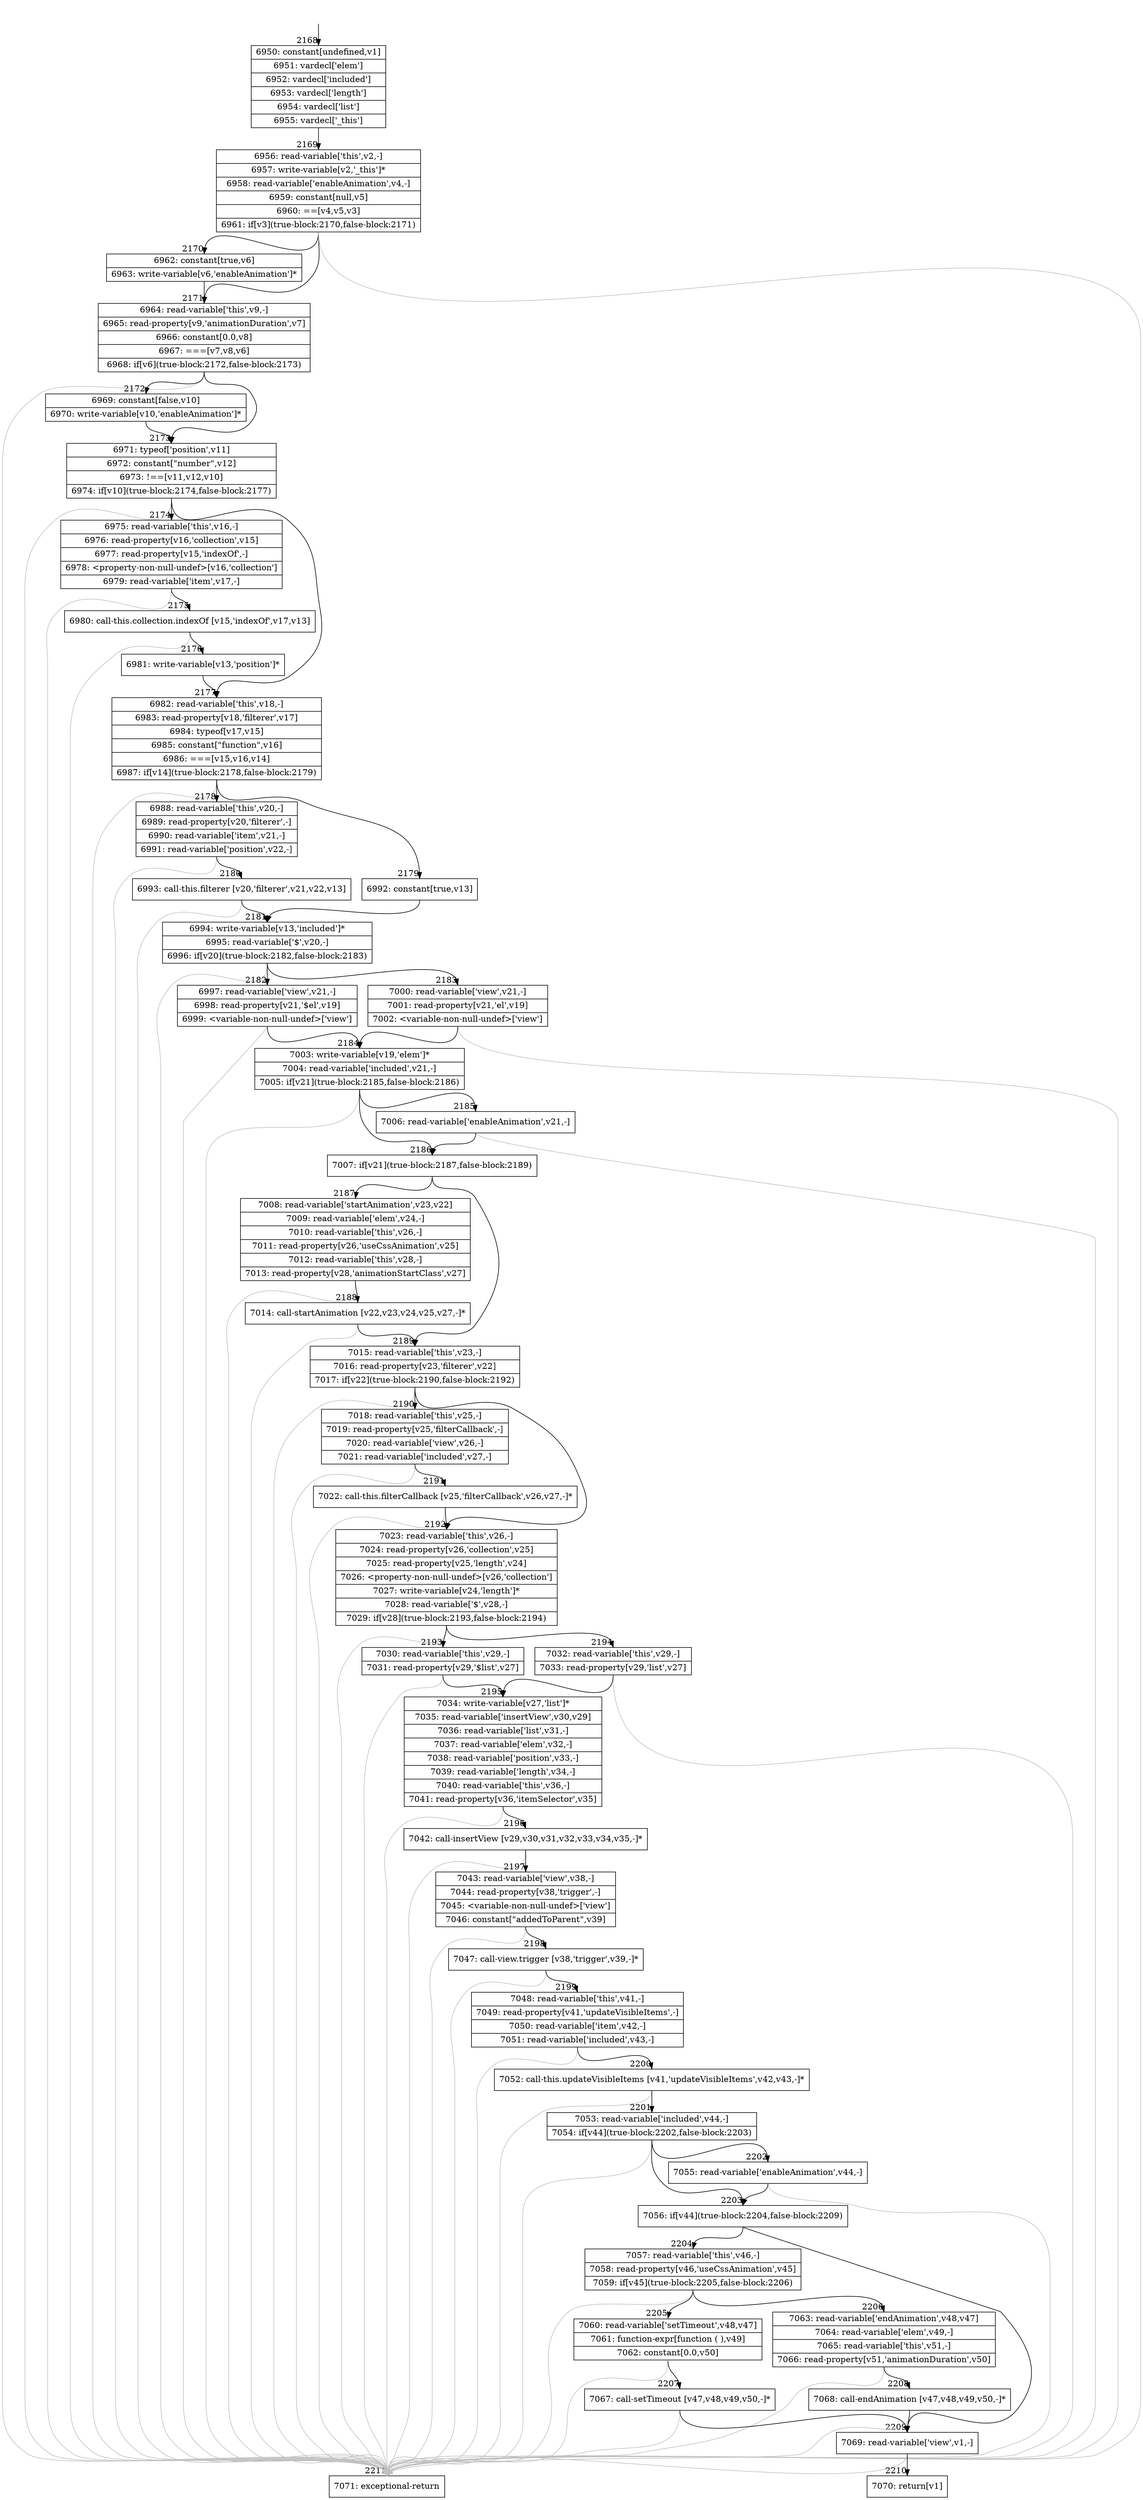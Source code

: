 digraph {
rankdir="TD"
BB_entry178[shape=none,label=""];
BB_entry178 -> BB2168 [tailport=s, headport=n, headlabel="    2168"]
BB2168 [shape=record label="{6950: constant[undefined,v1]|6951: vardecl['elem']|6952: vardecl['included']|6953: vardecl['length']|6954: vardecl['list']|6955: vardecl['_this']}" ] 
BB2168 -> BB2169 [tailport=s, headport=n, headlabel="      2169"]
BB2169 [shape=record label="{6956: read-variable['this',v2,-]|6957: write-variable[v2,'_this']*|6958: read-variable['enableAnimation',v4,-]|6959: constant[null,v5]|6960: ==[v4,v5,v3]|6961: if[v3](true-block:2170,false-block:2171)}" ] 
BB2169 -> BB2170 [tailport=s, headport=n, headlabel="      2170"]
BB2169 -> BB2171 [tailport=s, headport=n, headlabel="      2171"]
BB2169 -> BB2211 [tailport=s, headport=n, color=gray, headlabel="      2211"]
BB2170 [shape=record label="{6962: constant[true,v6]|6963: write-variable[v6,'enableAnimation']*}" ] 
BB2170 -> BB2171 [tailport=s, headport=n]
BB2171 [shape=record label="{6964: read-variable['this',v9,-]|6965: read-property[v9,'animationDuration',v7]|6966: constant[0.0,v8]|6967: ===[v7,v8,v6]|6968: if[v6](true-block:2172,false-block:2173)}" ] 
BB2171 -> BB2172 [tailport=s, headport=n, headlabel="      2172"]
BB2171 -> BB2173 [tailport=s, headport=n, headlabel="      2173"]
BB2171 -> BB2211 [tailport=s, headport=n, color=gray]
BB2172 [shape=record label="{6969: constant[false,v10]|6970: write-variable[v10,'enableAnimation']*}" ] 
BB2172 -> BB2173 [tailport=s, headport=n]
BB2173 [shape=record label="{6971: typeof['position',v11]|6972: constant[\"number\",v12]|6973: !==[v11,v12,v10]|6974: if[v10](true-block:2174,false-block:2177)}" ] 
BB2173 -> BB2174 [tailport=s, headport=n, headlabel="      2174"]
BB2173 -> BB2177 [tailport=s, headport=n, headlabel="      2177"]
BB2173 -> BB2211 [tailport=s, headport=n, color=gray]
BB2174 [shape=record label="{6975: read-variable['this',v16,-]|6976: read-property[v16,'collection',v15]|6977: read-property[v15,'indexOf',-]|6978: \<property-non-null-undef\>[v16,'collection']|6979: read-variable['item',v17,-]}" ] 
BB2174 -> BB2175 [tailport=s, headport=n, headlabel="      2175"]
BB2174 -> BB2211 [tailport=s, headport=n, color=gray]
BB2175 [shape=record label="{6980: call-this.collection.indexOf [v15,'indexOf',v17,v13]}" ] 
BB2175 -> BB2176 [tailport=s, headport=n, headlabel="      2176"]
BB2175 -> BB2211 [tailport=s, headport=n, color=gray]
BB2176 [shape=record label="{6981: write-variable[v13,'position']*}" ] 
BB2176 -> BB2177 [tailport=s, headport=n]
BB2177 [shape=record label="{6982: read-variable['this',v18,-]|6983: read-property[v18,'filterer',v17]|6984: typeof[v17,v15]|6985: constant[\"function\",v16]|6986: ===[v15,v16,v14]|6987: if[v14](true-block:2178,false-block:2179)}" ] 
BB2177 -> BB2178 [tailport=s, headport=n, headlabel="      2178"]
BB2177 -> BB2179 [tailport=s, headport=n, headlabel="      2179"]
BB2177 -> BB2211 [tailport=s, headport=n, color=gray]
BB2178 [shape=record label="{6988: read-variable['this',v20,-]|6989: read-property[v20,'filterer',-]|6990: read-variable['item',v21,-]|6991: read-variable['position',v22,-]}" ] 
BB2178 -> BB2180 [tailport=s, headport=n, headlabel="      2180"]
BB2178 -> BB2211 [tailport=s, headport=n, color=gray]
BB2179 [shape=record label="{6992: constant[true,v13]}" ] 
BB2179 -> BB2181 [tailport=s, headport=n, headlabel="      2181"]
BB2180 [shape=record label="{6993: call-this.filterer [v20,'filterer',v21,v22,v13]}" ] 
BB2180 -> BB2181 [tailport=s, headport=n]
BB2180 -> BB2211 [tailport=s, headport=n, color=gray]
BB2181 [shape=record label="{6994: write-variable[v13,'included']*|6995: read-variable['$',v20,-]|6996: if[v20](true-block:2182,false-block:2183)}" ] 
BB2181 -> BB2182 [tailport=s, headport=n, headlabel="      2182"]
BB2181 -> BB2183 [tailport=s, headport=n, headlabel="      2183"]
BB2181 -> BB2211 [tailport=s, headport=n, color=gray]
BB2182 [shape=record label="{6997: read-variable['view',v21,-]|6998: read-property[v21,'$el',v19]|6999: \<variable-non-null-undef\>['view']}" ] 
BB2182 -> BB2184 [tailport=s, headport=n, headlabel="      2184"]
BB2182 -> BB2211 [tailport=s, headport=n, color=gray]
BB2183 [shape=record label="{7000: read-variable['view',v21,-]|7001: read-property[v21,'el',v19]|7002: \<variable-non-null-undef\>['view']}" ] 
BB2183 -> BB2184 [tailport=s, headport=n]
BB2183 -> BB2211 [tailport=s, headport=n, color=gray]
BB2184 [shape=record label="{7003: write-variable[v19,'elem']*|7004: read-variable['included',v21,-]|7005: if[v21](true-block:2185,false-block:2186)}" ] 
BB2184 -> BB2186 [tailport=s, headport=n, headlabel="      2186"]
BB2184 -> BB2185 [tailport=s, headport=n, headlabel="      2185"]
BB2184 -> BB2211 [tailport=s, headport=n, color=gray]
BB2185 [shape=record label="{7006: read-variable['enableAnimation',v21,-]}" ] 
BB2185 -> BB2186 [tailport=s, headport=n]
BB2185 -> BB2211 [tailport=s, headport=n, color=gray]
BB2186 [shape=record label="{7007: if[v21](true-block:2187,false-block:2189)}" ] 
BB2186 -> BB2187 [tailport=s, headport=n, headlabel="      2187"]
BB2186 -> BB2189 [tailport=s, headport=n, headlabel="      2189"]
BB2187 [shape=record label="{7008: read-variable['startAnimation',v23,v22]|7009: read-variable['elem',v24,-]|7010: read-variable['this',v26,-]|7011: read-property[v26,'useCssAnimation',v25]|7012: read-variable['this',v28,-]|7013: read-property[v28,'animationStartClass',v27]}" ] 
BB2187 -> BB2188 [tailport=s, headport=n, headlabel="      2188"]
BB2187 -> BB2211 [tailport=s, headport=n, color=gray]
BB2188 [shape=record label="{7014: call-startAnimation [v22,v23,v24,v25,v27,-]*}" ] 
BB2188 -> BB2189 [tailport=s, headport=n]
BB2188 -> BB2211 [tailport=s, headport=n, color=gray]
BB2189 [shape=record label="{7015: read-variable['this',v23,-]|7016: read-property[v23,'filterer',v22]|7017: if[v22](true-block:2190,false-block:2192)}" ] 
BB2189 -> BB2190 [tailport=s, headport=n, headlabel="      2190"]
BB2189 -> BB2192 [tailport=s, headport=n, headlabel="      2192"]
BB2189 -> BB2211 [tailport=s, headport=n, color=gray]
BB2190 [shape=record label="{7018: read-variable['this',v25,-]|7019: read-property[v25,'filterCallback',-]|7020: read-variable['view',v26,-]|7021: read-variable['included',v27,-]}" ] 
BB2190 -> BB2191 [tailport=s, headport=n, headlabel="      2191"]
BB2190 -> BB2211 [tailport=s, headport=n, color=gray]
BB2191 [shape=record label="{7022: call-this.filterCallback [v25,'filterCallback',v26,v27,-]*}" ] 
BB2191 -> BB2192 [tailport=s, headport=n]
BB2191 -> BB2211 [tailport=s, headport=n, color=gray]
BB2192 [shape=record label="{7023: read-variable['this',v26,-]|7024: read-property[v26,'collection',v25]|7025: read-property[v25,'length',v24]|7026: \<property-non-null-undef\>[v26,'collection']|7027: write-variable[v24,'length']*|7028: read-variable['$',v28,-]|7029: if[v28](true-block:2193,false-block:2194)}" ] 
BB2192 -> BB2193 [tailport=s, headport=n, headlabel="      2193"]
BB2192 -> BB2194 [tailport=s, headport=n, headlabel="      2194"]
BB2192 -> BB2211 [tailport=s, headport=n, color=gray]
BB2193 [shape=record label="{7030: read-variable['this',v29,-]|7031: read-property[v29,'$list',v27]}" ] 
BB2193 -> BB2195 [tailport=s, headport=n, headlabel="      2195"]
BB2193 -> BB2211 [tailport=s, headport=n, color=gray]
BB2194 [shape=record label="{7032: read-variable['this',v29,-]|7033: read-property[v29,'list',v27]}" ] 
BB2194 -> BB2195 [tailport=s, headport=n]
BB2194 -> BB2211 [tailport=s, headport=n, color=gray]
BB2195 [shape=record label="{7034: write-variable[v27,'list']*|7035: read-variable['insertView',v30,v29]|7036: read-variable['list',v31,-]|7037: read-variable['elem',v32,-]|7038: read-variable['position',v33,-]|7039: read-variable['length',v34,-]|7040: read-variable['this',v36,-]|7041: read-property[v36,'itemSelector',v35]}" ] 
BB2195 -> BB2196 [tailport=s, headport=n, headlabel="      2196"]
BB2195 -> BB2211 [tailport=s, headport=n, color=gray]
BB2196 [shape=record label="{7042: call-insertView [v29,v30,v31,v32,v33,v34,v35,-]*}" ] 
BB2196 -> BB2197 [tailport=s, headport=n, headlabel="      2197"]
BB2196 -> BB2211 [tailport=s, headport=n, color=gray]
BB2197 [shape=record label="{7043: read-variable['view',v38,-]|7044: read-property[v38,'trigger',-]|7045: \<variable-non-null-undef\>['view']|7046: constant[\"addedToParent\",v39]}" ] 
BB2197 -> BB2198 [tailport=s, headport=n, headlabel="      2198"]
BB2197 -> BB2211 [tailport=s, headport=n, color=gray]
BB2198 [shape=record label="{7047: call-view.trigger [v38,'trigger',v39,-]*}" ] 
BB2198 -> BB2199 [tailport=s, headport=n, headlabel="      2199"]
BB2198 -> BB2211 [tailport=s, headport=n, color=gray]
BB2199 [shape=record label="{7048: read-variable['this',v41,-]|7049: read-property[v41,'updateVisibleItems',-]|7050: read-variable['item',v42,-]|7051: read-variable['included',v43,-]}" ] 
BB2199 -> BB2200 [tailport=s, headport=n, headlabel="      2200"]
BB2199 -> BB2211 [tailport=s, headport=n, color=gray]
BB2200 [shape=record label="{7052: call-this.updateVisibleItems [v41,'updateVisibleItems',v42,v43,-]*}" ] 
BB2200 -> BB2201 [tailport=s, headport=n, headlabel="      2201"]
BB2200 -> BB2211 [tailport=s, headport=n, color=gray]
BB2201 [shape=record label="{7053: read-variable['included',v44,-]|7054: if[v44](true-block:2202,false-block:2203)}" ] 
BB2201 -> BB2203 [tailport=s, headport=n, headlabel="      2203"]
BB2201 -> BB2202 [tailport=s, headport=n, headlabel="      2202"]
BB2201 -> BB2211 [tailport=s, headport=n, color=gray]
BB2202 [shape=record label="{7055: read-variable['enableAnimation',v44,-]}" ] 
BB2202 -> BB2203 [tailport=s, headport=n]
BB2202 -> BB2211 [tailport=s, headport=n, color=gray]
BB2203 [shape=record label="{7056: if[v44](true-block:2204,false-block:2209)}" ] 
BB2203 -> BB2204 [tailport=s, headport=n, headlabel="      2204"]
BB2203 -> BB2209 [tailport=s, headport=n, headlabel="      2209"]
BB2204 [shape=record label="{7057: read-variable['this',v46,-]|7058: read-property[v46,'useCssAnimation',v45]|7059: if[v45](true-block:2205,false-block:2206)}" ] 
BB2204 -> BB2205 [tailport=s, headport=n, headlabel="      2205"]
BB2204 -> BB2206 [tailport=s, headport=n, headlabel="      2206"]
BB2204 -> BB2211 [tailport=s, headport=n, color=gray]
BB2205 [shape=record label="{7060: read-variable['setTimeout',v48,v47]|7061: function-expr[function ( ),v49]|7062: constant[0.0,v50]}" ] 
BB2205 -> BB2207 [tailport=s, headport=n, headlabel="      2207"]
BB2205 -> BB2211 [tailport=s, headport=n, color=gray]
BB2206 [shape=record label="{7063: read-variable['endAnimation',v48,v47]|7064: read-variable['elem',v49,-]|7065: read-variable['this',v51,-]|7066: read-property[v51,'animationDuration',v50]}" ] 
BB2206 -> BB2208 [tailport=s, headport=n, headlabel="      2208"]
BB2206 -> BB2211 [tailport=s, headport=n, color=gray]
BB2207 [shape=record label="{7067: call-setTimeout [v47,v48,v49,v50,-]*}" ] 
BB2207 -> BB2209 [tailport=s, headport=n]
BB2207 -> BB2211 [tailport=s, headport=n, color=gray]
BB2208 [shape=record label="{7068: call-endAnimation [v47,v48,v49,v50,-]*}" ] 
BB2208 -> BB2209 [tailport=s, headport=n]
BB2208 -> BB2211 [tailport=s, headport=n, color=gray]
BB2209 [shape=record label="{7069: read-variable['view',v1,-]}" ] 
BB2209 -> BB2210 [tailport=s, headport=n, headlabel="      2210"]
BB2209 -> BB2211 [tailport=s, headport=n, color=gray]
BB2210 [shape=record label="{7070: return[v1]}" ] 
BB2211 [shape=record label="{7071: exceptional-return}" ] 
//#$~ 1954
}
